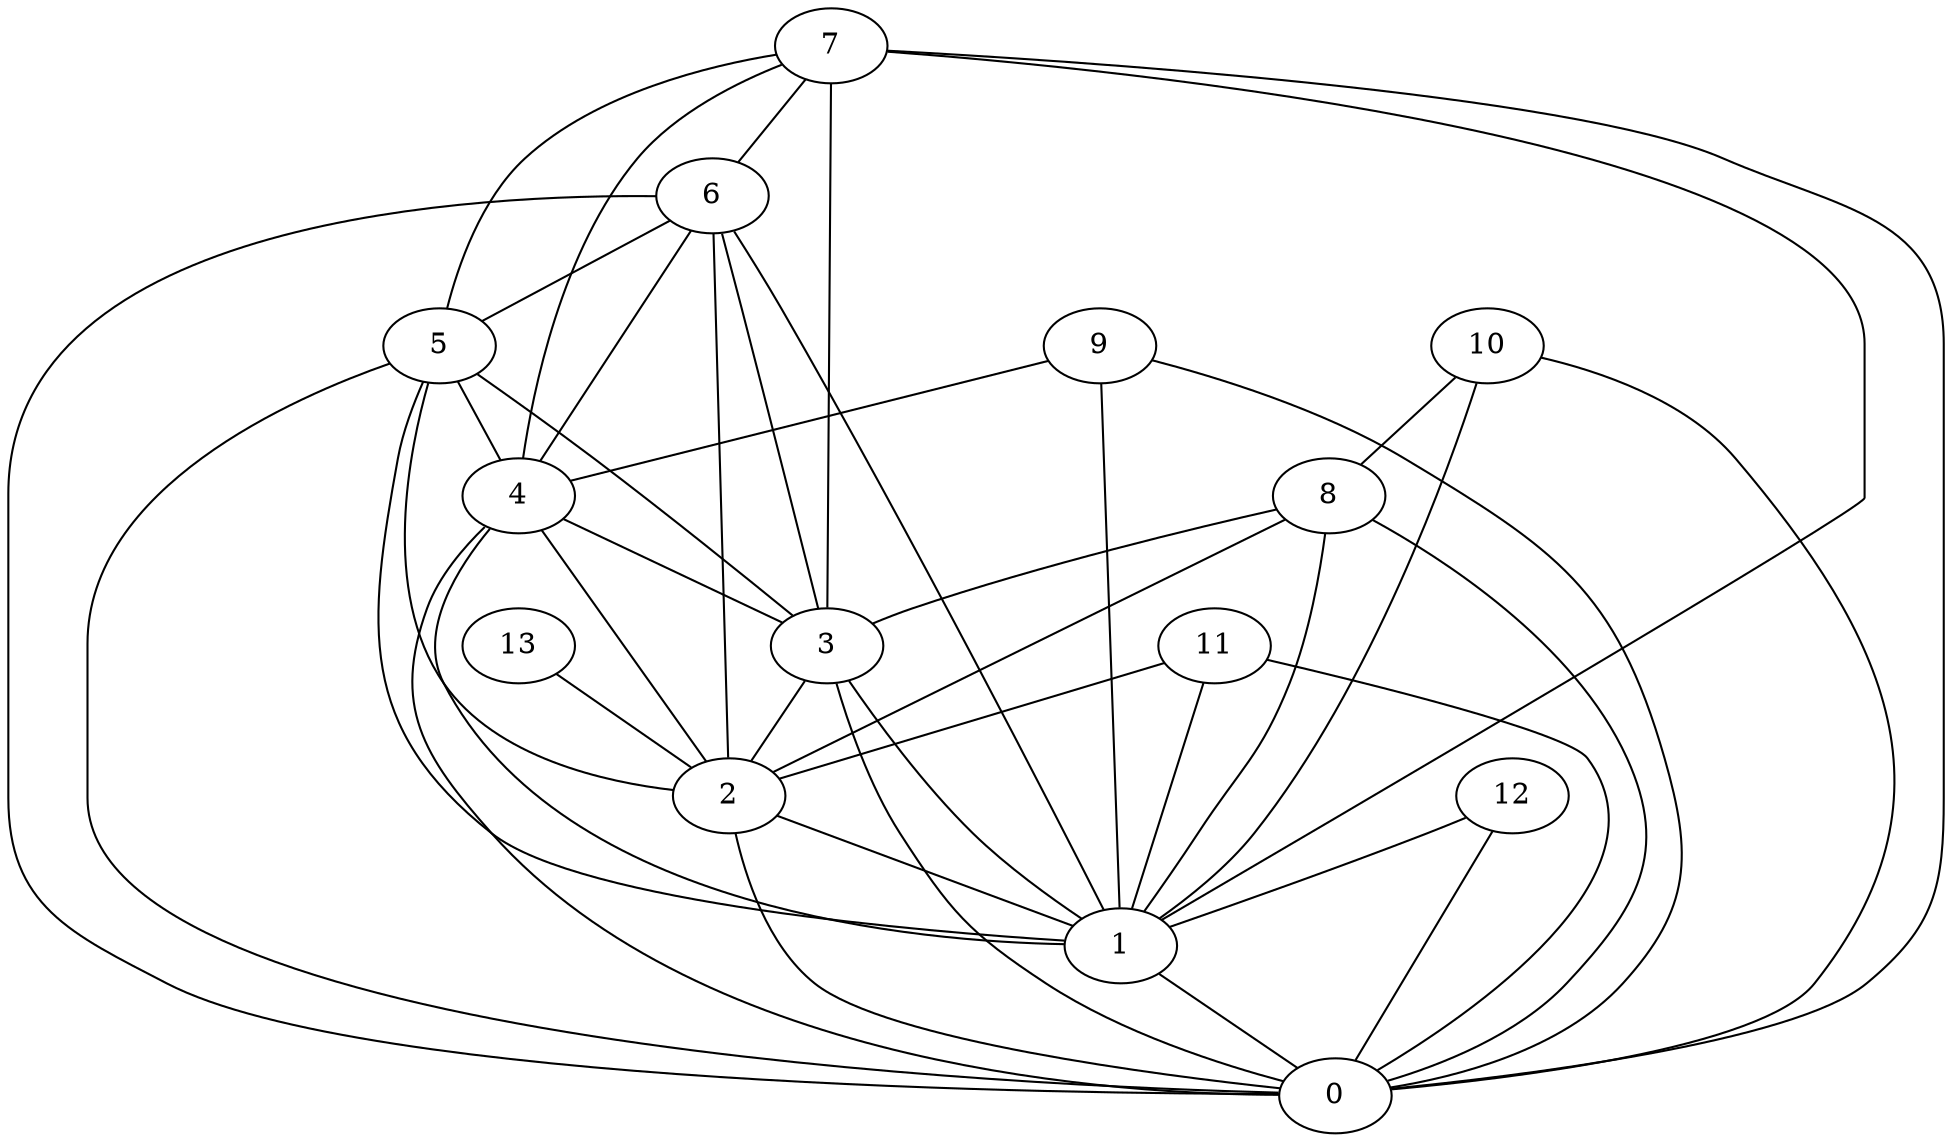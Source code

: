 graph G {
0;
1;
2;
3;
4;
5;
6;
7;
8;
9;
10;
11;
12;
13;
13--2 ;
12--1 ;
12--0 ;
11--2 ;
11--1 ;
11--0 ;
10--8 ;
10--0 ;
10--1 ;
9--0 ;
9--1 ;
9--4 ;
8--0 ;
8--2 ;
8--1 ;
8--3 ;
7--6 ;
7--5 ;
7--0 ;
7--1 ;
7--4 ;
7--3 ;
6--1 ;
6--0 ;
6--5 ;
6--3 ;
6--4 ;
6--2 ;
5--4 ;
5--1 ;
5--0 ;
5--2 ;
5--3 ;
4--0 ;
4--3 ;
4--2 ;
4--1 ;
3--0 ;
3--2 ;
3--1 ;
2--1 ;
2--0 ;
1--0 ;
}
